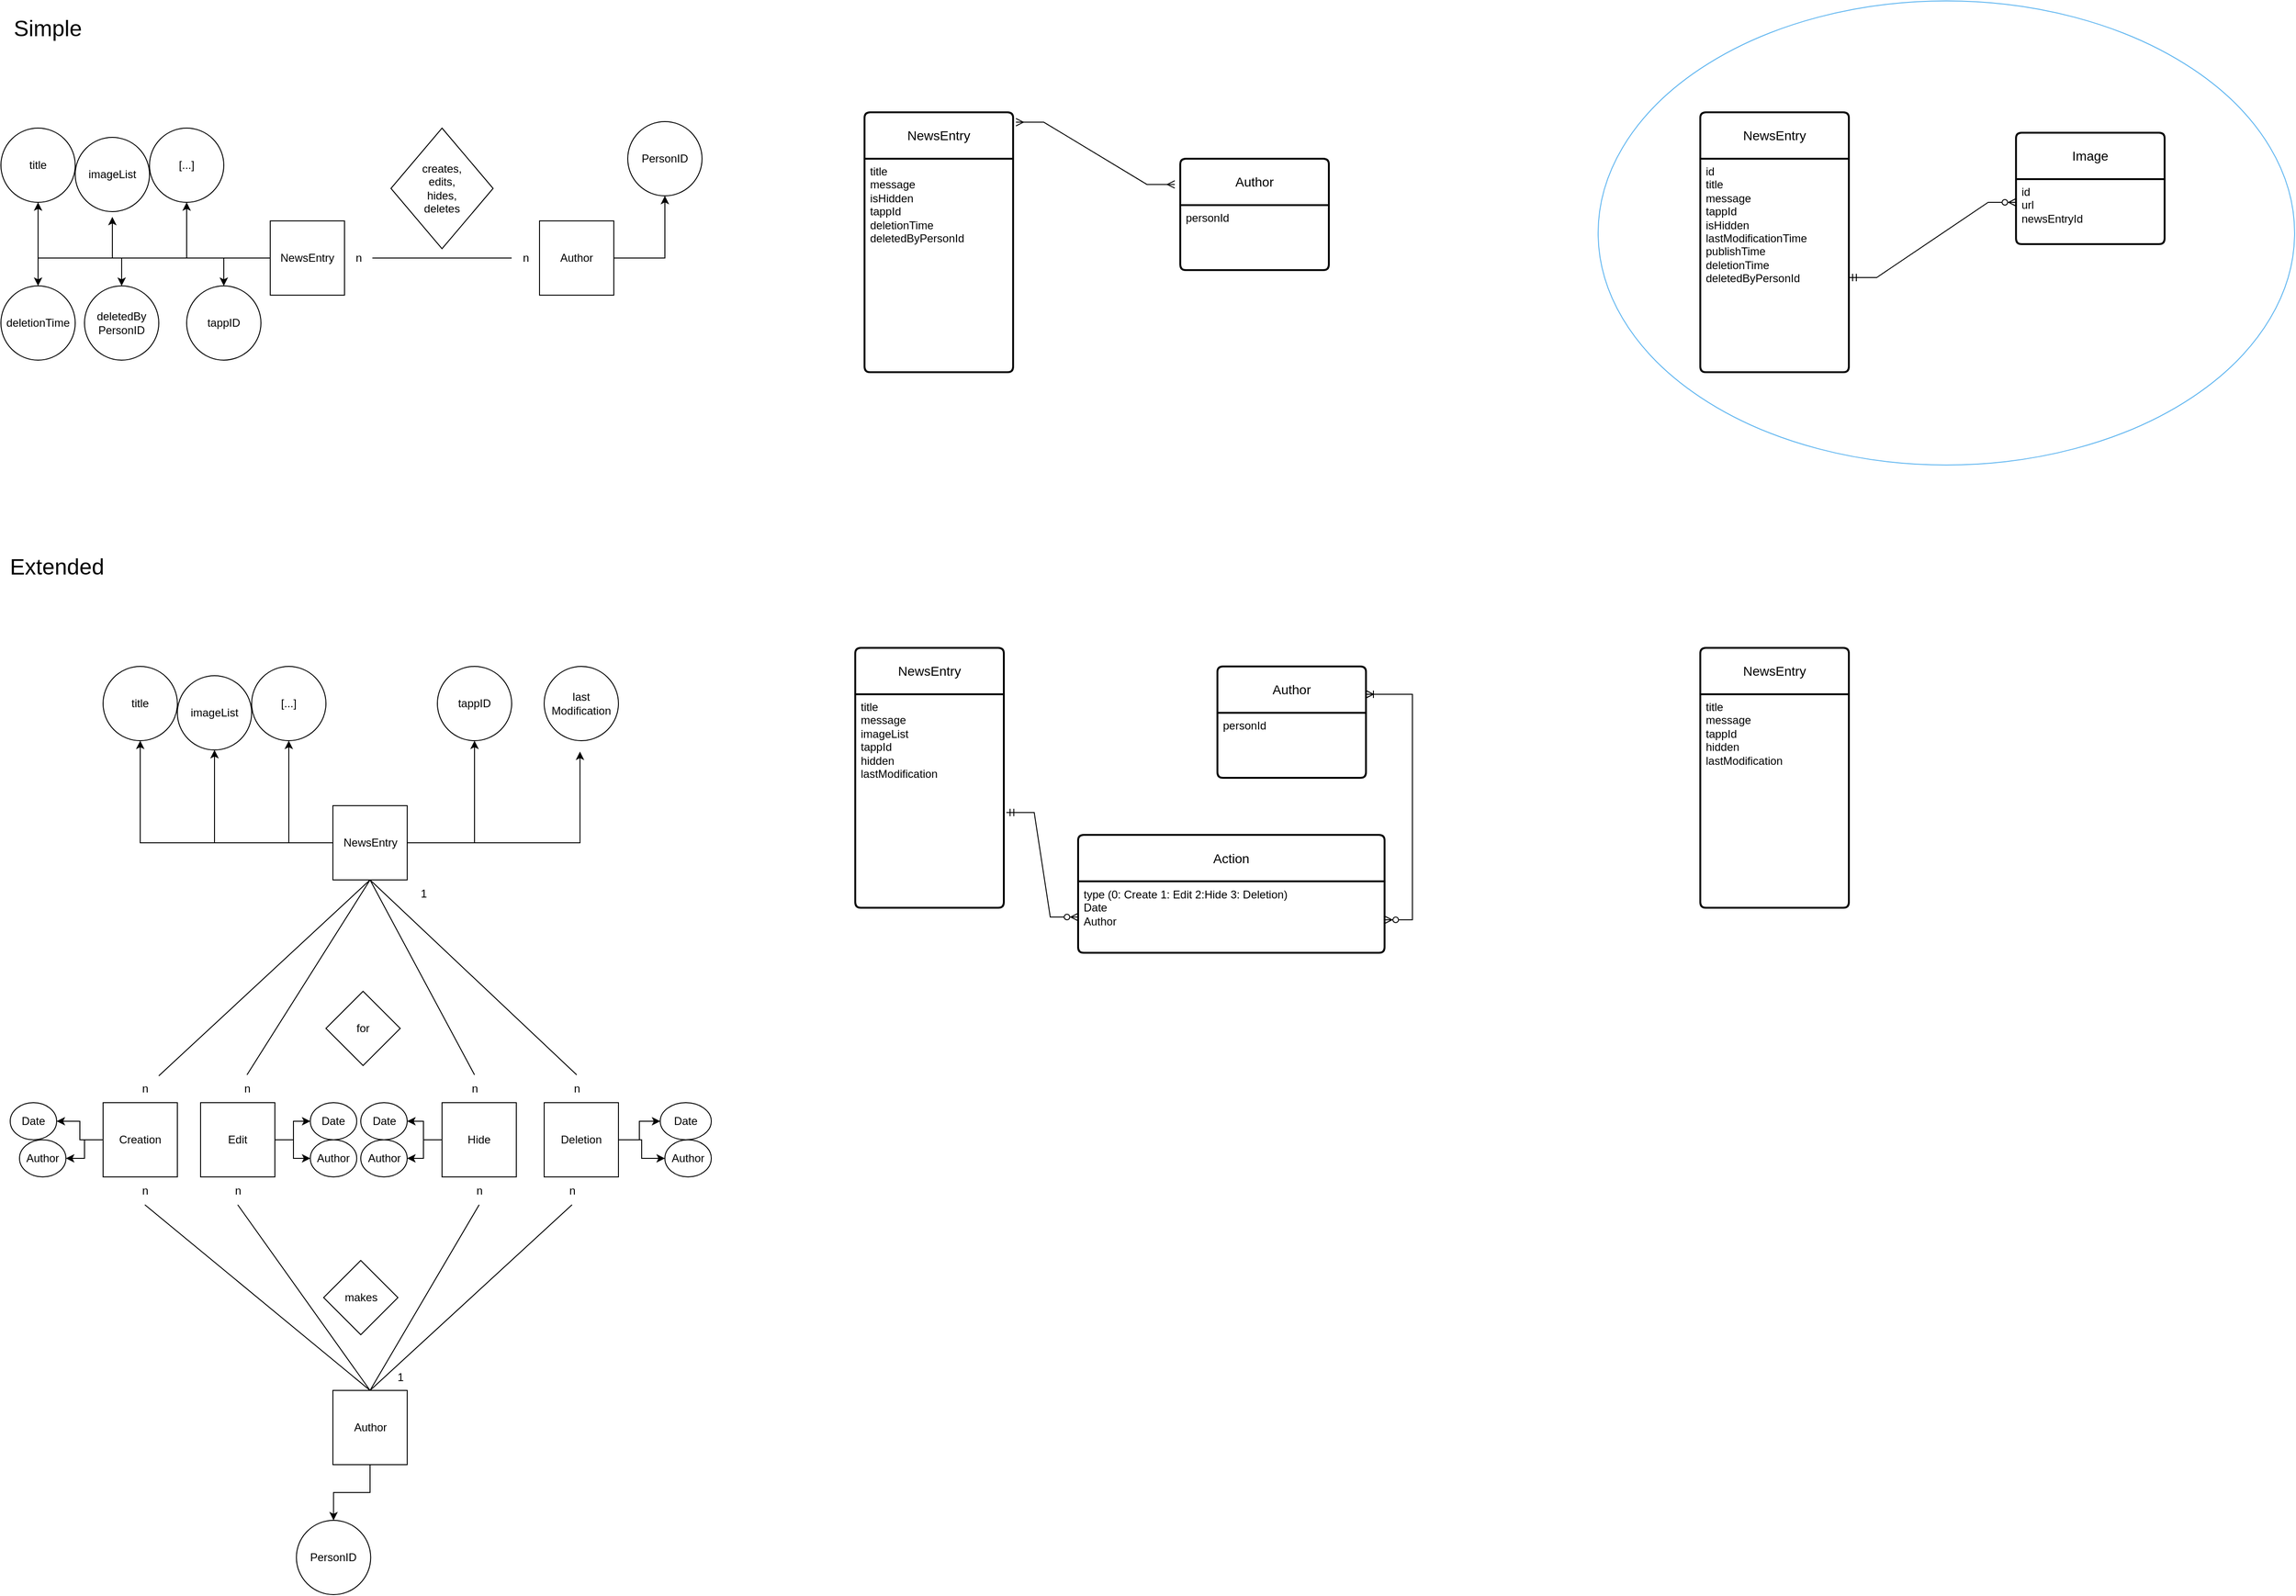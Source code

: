 <mxfile version="21.5.0" type="onedrive">
  <diagram id="R2lEEEUBdFMjLlhIrx00" name="Page-1">
    <mxGraphModel grid="1" page="1" gridSize="10" guides="1" tooltips="1" connect="1" arrows="1" fold="1" pageScale="1" pageWidth="850" pageHeight="1100" math="0" shadow="0" extFonts="Permanent Marker^https://fonts.googleapis.com/css?family=Permanent+Marker">
      <root>
        <mxCell id="0" />
        <mxCell id="1" parent="0" />
        <mxCell id="XsxtDueLxJUEkeKN-mqQ-1" value="title" style="ellipse;whiteSpace=wrap;html=1;aspect=fixed;" vertex="1" parent="1">
          <mxGeometry x="-840" y="147" width="80" height="80" as="geometry" />
        </mxCell>
        <mxCell id="XsxtDueLxJUEkeKN-mqQ-2" value="imageList" style="ellipse;whiteSpace=wrap;html=1;aspect=fixed;" vertex="1" parent="1">
          <mxGeometry x="-760" y="157" width="80" height="80" as="geometry" />
        </mxCell>
        <mxCell id="XsxtDueLxJUEkeKN-mqQ-7" style="edgeStyle=orthogonalEdgeStyle;rounded=0;orthogonalLoop=1;jettySize=auto;html=1;entryX=0.5;entryY=1;entryDx=0;entryDy=0;" edge="1" parent="1" source="XsxtDueLxJUEkeKN-mqQ-3" target="XsxtDueLxJUEkeKN-mqQ-1">
          <mxGeometry relative="1" as="geometry" />
        </mxCell>
        <mxCell id="XsxtDueLxJUEkeKN-mqQ-8" style="edgeStyle=orthogonalEdgeStyle;rounded=0;orthogonalLoop=1;jettySize=auto;html=1;entryX=0.5;entryY=1.071;entryDx=0;entryDy=0;entryPerimeter=0;" edge="1" parent="1" source="XsxtDueLxJUEkeKN-mqQ-3" target="XsxtDueLxJUEkeKN-mqQ-2">
          <mxGeometry relative="1" as="geometry" />
        </mxCell>
        <mxCell id="XsxtDueLxJUEkeKN-mqQ-11" style="edgeStyle=orthogonalEdgeStyle;rounded=0;orthogonalLoop=1;jettySize=auto;html=1;entryX=0.5;entryY=1;entryDx=0;entryDy=0;" edge="1" parent="1" source="XsxtDueLxJUEkeKN-mqQ-3" target="XsxtDueLxJUEkeKN-mqQ-10">
          <mxGeometry relative="1" as="geometry" />
        </mxCell>
        <mxCell id="XsxtDueLxJUEkeKN-mqQ-22" style="edgeStyle=orthogonalEdgeStyle;rounded=0;orthogonalLoop=1;jettySize=auto;html=1;entryX=0.5;entryY=0;entryDx=0;entryDy=0;" edge="1" parent="1" source="XsxtDueLxJUEkeKN-mqQ-3" target="XsxtDueLxJUEkeKN-mqQ-19">
          <mxGeometry relative="1" as="geometry" />
        </mxCell>
        <mxCell id="XsxtDueLxJUEkeKN-mqQ-31" style="edgeStyle=orthogonalEdgeStyle;rounded=0;orthogonalLoop=1;jettySize=auto;html=1;entryX=0.5;entryY=0;entryDx=0;entryDy=0;" edge="1" parent="1" source="XsxtDueLxJUEkeKN-mqQ-3" target="XsxtDueLxJUEkeKN-mqQ-30">
          <mxGeometry relative="1" as="geometry" />
        </mxCell>
        <mxCell id="XsxtDueLxJUEkeKN-mqQ-32" style="edgeStyle=orthogonalEdgeStyle;rounded=0;orthogonalLoop=1;jettySize=auto;html=1;entryX=0.5;entryY=0;entryDx=0;entryDy=0;" edge="1" parent="1" source="XsxtDueLxJUEkeKN-mqQ-3" target="XsxtDueLxJUEkeKN-mqQ-20">
          <mxGeometry relative="1" as="geometry" />
        </mxCell>
        <mxCell id="XsxtDueLxJUEkeKN-mqQ-3" value="NewsEntry" style="whiteSpace=wrap;html=1;aspect=fixed;" vertex="1" parent="1">
          <mxGeometry x="-550" y="247" width="80" height="80" as="geometry" />
        </mxCell>
        <mxCell id="XsxtDueLxJUEkeKN-mqQ-10" value="[...]" style="ellipse;whiteSpace=wrap;html=1;aspect=fixed;" vertex="1" parent="1">
          <mxGeometry x="-680" y="147" width="80" height="80" as="geometry" />
        </mxCell>
        <mxCell id="XsxtDueLxJUEkeKN-mqQ-38" style="edgeStyle=orthogonalEdgeStyle;rounded=0;orthogonalLoop=1;jettySize=auto;html=1;entryX=0.5;entryY=1;entryDx=0;entryDy=0;" edge="1" parent="1" source="XsxtDueLxJUEkeKN-mqQ-12" target="XsxtDueLxJUEkeKN-mqQ-13">
          <mxGeometry relative="1" as="geometry" />
        </mxCell>
        <mxCell id="XsxtDueLxJUEkeKN-mqQ-12" value="Author" style="whiteSpace=wrap;html=1;aspect=fixed;" vertex="1" parent="1">
          <mxGeometry x="-260" y="247" width="80" height="80" as="geometry" />
        </mxCell>
        <mxCell id="XsxtDueLxJUEkeKN-mqQ-13" value="PersonID" style="ellipse;whiteSpace=wrap;html=1;aspect=fixed;" vertex="1" parent="1">
          <mxGeometry x="-165" y="140" width="80" height="80" as="geometry" />
        </mxCell>
        <mxCell id="XsxtDueLxJUEkeKN-mqQ-15" value="" style="endArrow=none;html=1;rounded=0;exitX=1;exitY=0.5;exitDx=0;exitDy=0;entryX=0;entryY=0.5;entryDx=0;entryDy=0;" edge="1" parent="1" source="XsxtDueLxJUEkeKN-mqQ-17" target="XsxtDueLxJUEkeKN-mqQ-12">
          <mxGeometry width="50" height="50" relative="1" as="geometry">
            <mxPoint x="-370" y="417" as="sourcePoint" />
            <mxPoint x="-320" y="367" as="targetPoint" />
          </mxGeometry>
        </mxCell>
        <mxCell id="XsxtDueLxJUEkeKN-mqQ-19" value="deletionTime" style="ellipse;whiteSpace=wrap;html=1;aspect=fixed;" vertex="1" parent="1">
          <mxGeometry x="-840" y="317" width="80" height="80" as="geometry" />
        </mxCell>
        <mxCell id="XsxtDueLxJUEkeKN-mqQ-20" value="deletedBy&lt;br&gt;PersonID&lt;br&gt;" style="ellipse;whiteSpace=wrap;html=1;aspect=fixed;" vertex="1" parent="1">
          <mxGeometry x="-750" y="317" width="80" height="80" as="geometry" />
        </mxCell>
        <mxCell id="XsxtDueLxJUEkeKN-mqQ-24" value="creates,&lt;br&gt;edits,&lt;br&gt;&lt;span style=&quot;&quot;&gt;hides,&lt;br&gt;deletes&lt;br&gt;&lt;/span&gt;" style="rhombus;whiteSpace=wrap;html=1;" vertex="1" parent="1">
          <mxGeometry x="-420" y="147" width="110" height="130" as="geometry" />
        </mxCell>
        <mxCell id="XsxtDueLxJUEkeKN-mqQ-28" value="" style="endArrow=none;html=1;rounded=0;exitX=1;exitY=0.5;exitDx=0;exitDy=0;entryX=0;entryY=0.5;entryDx=0;entryDy=0;" edge="1" parent="1" source="XsxtDueLxJUEkeKN-mqQ-16" target="XsxtDueLxJUEkeKN-mqQ-17">
          <mxGeometry width="50" height="50" relative="1" as="geometry">
            <mxPoint x="-470" y="287" as="sourcePoint" />
            <mxPoint x="-260" y="287" as="targetPoint" />
          </mxGeometry>
        </mxCell>
        <mxCell id="XsxtDueLxJUEkeKN-mqQ-17" value="n" style="text;html=1;align=center;verticalAlign=middle;resizable=0;points=[];autosize=1;strokeColor=none;fillColor=none;" vertex="1" parent="1">
          <mxGeometry x="-290" y="272" width="30" height="30" as="geometry" />
        </mxCell>
        <mxCell id="XsxtDueLxJUEkeKN-mqQ-29" value="" style="endArrow=none;html=1;rounded=0;exitX=1;exitY=0.5;exitDx=0;exitDy=0;entryX=0;entryY=0.5;entryDx=0;entryDy=0;" edge="1" parent="1" source="XsxtDueLxJUEkeKN-mqQ-3" target="XsxtDueLxJUEkeKN-mqQ-16">
          <mxGeometry width="50" height="50" relative="1" as="geometry">
            <mxPoint x="-470" y="287" as="sourcePoint" />
            <mxPoint x="-290" y="287" as="targetPoint" />
          </mxGeometry>
        </mxCell>
        <mxCell id="XsxtDueLxJUEkeKN-mqQ-16" value="n" style="text;html=1;align=center;verticalAlign=middle;resizable=0;points=[];autosize=1;strokeColor=none;fillColor=none;" vertex="1" parent="1">
          <mxGeometry x="-470" y="272" width="30" height="30" as="geometry" />
        </mxCell>
        <mxCell id="XsxtDueLxJUEkeKN-mqQ-30" value="tappID" style="ellipse;whiteSpace=wrap;html=1;aspect=fixed;" vertex="1" parent="1">
          <mxGeometry x="-640" y="317" width="80" height="80" as="geometry" />
        </mxCell>
        <mxCell id="XsxtDueLxJUEkeKN-mqQ-58" value="title" style="ellipse;whiteSpace=wrap;html=1;aspect=fixed;" vertex="1" parent="1">
          <mxGeometry x="-730" y="727" width="80" height="80" as="geometry" />
        </mxCell>
        <mxCell id="XsxtDueLxJUEkeKN-mqQ-59" value="imageList" style="ellipse;whiteSpace=wrap;html=1;aspect=fixed;" vertex="1" parent="1">
          <mxGeometry x="-650" y="737" width="80" height="80" as="geometry" />
        </mxCell>
        <mxCell id="XsxtDueLxJUEkeKN-mqQ-101" style="edgeStyle=orthogonalEdgeStyle;rounded=0;orthogonalLoop=1;jettySize=auto;html=1;" edge="1" parent="1" source="XsxtDueLxJUEkeKN-mqQ-66" target="XsxtDueLxJUEkeKN-mqQ-67">
          <mxGeometry relative="1" as="geometry" />
        </mxCell>
        <mxCell id="XsxtDueLxJUEkeKN-mqQ-102" style="edgeStyle=orthogonalEdgeStyle;rounded=0;orthogonalLoop=1;jettySize=auto;html=1;" edge="1" parent="1" source="XsxtDueLxJUEkeKN-mqQ-66" target="XsxtDueLxJUEkeKN-mqQ-59">
          <mxGeometry relative="1" as="geometry" />
        </mxCell>
        <mxCell id="XsxtDueLxJUEkeKN-mqQ-103" style="edgeStyle=orthogonalEdgeStyle;rounded=0;orthogonalLoop=1;jettySize=auto;html=1;entryX=0.5;entryY=1;entryDx=0;entryDy=0;" edge="1" parent="1" source="XsxtDueLxJUEkeKN-mqQ-66" target="XsxtDueLxJUEkeKN-mqQ-58">
          <mxGeometry relative="1" as="geometry" />
        </mxCell>
        <mxCell id="XsxtDueLxJUEkeKN-mqQ-104" style="edgeStyle=orthogonalEdgeStyle;rounded=0;orthogonalLoop=1;jettySize=auto;html=1;entryX=0.482;entryY=1.147;entryDx=0;entryDy=0;entryPerimeter=0;" edge="1" parent="1" source="XsxtDueLxJUEkeKN-mqQ-66" target="XsxtDueLxJUEkeKN-mqQ-73">
          <mxGeometry relative="1" as="geometry" />
        </mxCell>
        <mxCell id="XsxtDueLxJUEkeKN-mqQ-106" style="edgeStyle=orthogonalEdgeStyle;rounded=0;orthogonalLoop=1;jettySize=auto;html=1;entryX=0.5;entryY=1;entryDx=0;entryDy=0;" edge="1" parent="1" source="XsxtDueLxJUEkeKN-mqQ-66" target="XsxtDueLxJUEkeKN-mqQ-80">
          <mxGeometry relative="1" as="geometry" />
        </mxCell>
        <mxCell id="XsxtDueLxJUEkeKN-mqQ-66" value="NewsEntry" style="whiteSpace=wrap;html=1;aspect=fixed;" vertex="1" parent="1">
          <mxGeometry x="-482.5" y="877" width="80" height="80" as="geometry" />
        </mxCell>
        <mxCell id="XsxtDueLxJUEkeKN-mqQ-67" value="[...]" style="ellipse;whiteSpace=wrap;html=1;aspect=fixed;" vertex="1" parent="1">
          <mxGeometry x="-570" y="727" width="80" height="80" as="geometry" />
        </mxCell>
        <mxCell id="XsxtDueLxJUEkeKN-mqQ-107" style="edgeStyle=orthogonalEdgeStyle;rounded=0;orthogonalLoop=1;jettySize=auto;html=1;entryX=0.5;entryY=0;entryDx=0;entryDy=0;" edge="1" parent="1" source="XsxtDueLxJUEkeKN-mqQ-70" target="XsxtDueLxJUEkeKN-mqQ-71">
          <mxGeometry relative="1" as="geometry" />
        </mxCell>
        <mxCell id="XsxtDueLxJUEkeKN-mqQ-70" value="Author" style="whiteSpace=wrap;html=1;aspect=fixed;" vertex="1" parent="1">
          <mxGeometry x="-482.5" y="1507" width="80" height="80" as="geometry" />
        </mxCell>
        <mxCell id="XsxtDueLxJUEkeKN-mqQ-71" value="PersonID" style="ellipse;whiteSpace=wrap;html=1;aspect=fixed;" vertex="1" parent="1">
          <mxGeometry x="-521.82" y="1647" width="80" height="80" as="geometry" />
        </mxCell>
        <mxCell id="XsxtDueLxJUEkeKN-mqQ-72" value="" style="endArrow=none;html=1;rounded=0;exitX=1;exitY=0.5;exitDx=0;exitDy=0;entryX=0;entryY=0.5;entryDx=0;entryDy=0;" edge="1" parent="1" target="XsxtDueLxJUEkeKN-mqQ-70">
          <mxGeometry width="50" height="50" relative="1" as="geometry">
            <mxPoint x="-482.5" y="1547.0" as="sourcePoint" />
            <mxPoint x="-542.5" y="1627" as="targetPoint" />
          </mxGeometry>
        </mxCell>
        <mxCell id="XsxtDueLxJUEkeKN-mqQ-73" value="last&lt;br&gt;Modification" style="ellipse;whiteSpace=wrap;html=1;aspect=fixed;" vertex="1" parent="1">
          <mxGeometry x="-255" y="727" width="80" height="80" as="geometry" />
        </mxCell>
        <mxCell id="XsxtDueLxJUEkeKN-mqQ-80" value="tappID" style="ellipse;whiteSpace=wrap;html=1;aspect=fixed;" vertex="1" parent="1">
          <mxGeometry x="-370" y="727" width="80" height="80" as="geometry" />
        </mxCell>
        <mxCell id="XsxtDueLxJUEkeKN-mqQ-121" style="edgeStyle=orthogonalEdgeStyle;rounded=0;orthogonalLoop=1;jettySize=auto;html=1;entryX=0;entryY=0.5;entryDx=0;entryDy=0;" edge="1" parent="1" source="XsxtDueLxJUEkeKN-mqQ-82" target="XsxtDueLxJUEkeKN-mqQ-110">
          <mxGeometry relative="1" as="geometry" />
        </mxCell>
        <mxCell id="1mg437OExGH2slYYDfnQ-8" style="edgeStyle=orthogonalEdgeStyle;rounded=0;orthogonalLoop=1;jettySize=auto;html=1;entryX=0;entryY=0.5;entryDx=0;entryDy=0;" edge="1" parent="1" source="XsxtDueLxJUEkeKN-mqQ-82" target="1mg437OExGH2slYYDfnQ-4">
          <mxGeometry relative="1" as="geometry" />
        </mxCell>
        <mxCell id="XsxtDueLxJUEkeKN-mqQ-82" value="Edit" style="whiteSpace=wrap;html=1;aspect=fixed;" vertex="1" parent="1">
          <mxGeometry x="-625" y="1197" width="80" height="80" as="geometry" />
        </mxCell>
        <mxCell id="XsxtDueLxJUEkeKN-mqQ-119" style="edgeStyle=orthogonalEdgeStyle;rounded=0;orthogonalLoop=1;jettySize=auto;html=1;entryX=1;entryY=0.5;entryDx=0;entryDy=0;" edge="1" parent="1" source="XsxtDueLxJUEkeKN-mqQ-83" target="XsxtDueLxJUEkeKN-mqQ-109">
          <mxGeometry relative="1" as="geometry" />
        </mxCell>
        <mxCell id="1mg437OExGH2slYYDfnQ-3" style="edgeStyle=orthogonalEdgeStyle;rounded=0;orthogonalLoop=1;jettySize=auto;html=1;entryX=1;entryY=0.5;entryDx=0;entryDy=0;" edge="1" parent="1" source="XsxtDueLxJUEkeKN-mqQ-83" target="1mg437OExGH2slYYDfnQ-2">
          <mxGeometry relative="1" as="geometry" />
        </mxCell>
        <mxCell id="XsxtDueLxJUEkeKN-mqQ-83" value="Creation" style="whiteSpace=wrap;html=1;aspect=fixed;" vertex="1" parent="1">
          <mxGeometry x="-730" y="1197" width="80" height="80" as="geometry" />
        </mxCell>
        <mxCell id="XsxtDueLxJUEkeKN-mqQ-122" style="edgeStyle=orthogonalEdgeStyle;rounded=0;orthogonalLoop=1;jettySize=auto;html=1;entryX=1;entryY=0.5;entryDx=0;entryDy=0;" edge="1" parent="1" source="XsxtDueLxJUEkeKN-mqQ-84" target="XsxtDueLxJUEkeKN-mqQ-111">
          <mxGeometry relative="1" as="geometry" />
        </mxCell>
        <mxCell id="1mg437OExGH2slYYDfnQ-10" style="edgeStyle=orthogonalEdgeStyle;rounded=0;orthogonalLoop=1;jettySize=auto;html=1;entryX=1;entryY=0.5;entryDx=0;entryDy=0;" edge="1" parent="1" source="XsxtDueLxJUEkeKN-mqQ-84" target="1mg437OExGH2slYYDfnQ-6">
          <mxGeometry relative="1" as="geometry" />
        </mxCell>
        <mxCell id="XsxtDueLxJUEkeKN-mqQ-84" value="Hide" style="whiteSpace=wrap;html=1;aspect=fixed;" vertex="1" parent="1">
          <mxGeometry x="-365" y="1197" width="80" height="80" as="geometry" />
        </mxCell>
        <mxCell id="XsxtDueLxJUEkeKN-mqQ-123" style="edgeStyle=orthogonalEdgeStyle;rounded=0;orthogonalLoop=1;jettySize=auto;html=1;entryX=0;entryY=0.5;entryDx=0;entryDy=0;" edge="1" parent="1" source="XsxtDueLxJUEkeKN-mqQ-85" target="XsxtDueLxJUEkeKN-mqQ-112">
          <mxGeometry relative="1" as="geometry" />
        </mxCell>
        <mxCell id="1mg437OExGH2slYYDfnQ-12" style="edgeStyle=orthogonalEdgeStyle;rounded=0;orthogonalLoop=1;jettySize=auto;html=1;entryX=0;entryY=0.5;entryDx=0;entryDy=0;" edge="1" parent="1" source="XsxtDueLxJUEkeKN-mqQ-85" target="1mg437OExGH2slYYDfnQ-5">
          <mxGeometry relative="1" as="geometry" />
        </mxCell>
        <mxCell id="XsxtDueLxJUEkeKN-mqQ-85" value="Deletion" style="whiteSpace=wrap;html=1;aspect=fixed;" vertex="1" parent="1">
          <mxGeometry x="-255" y="1197" width="80" height="80" as="geometry" />
        </mxCell>
        <mxCell id="XsxtDueLxJUEkeKN-mqQ-86" value="makes" style="rhombus;whiteSpace=wrap;html=1;" vertex="1" parent="1">
          <mxGeometry x="-492.5" y="1367" width="80" height="80" as="geometry" />
        </mxCell>
        <mxCell id="XsxtDueLxJUEkeKN-mqQ-87" value="" style="endArrow=none;html=1;rounded=0;exitX=0.5;exitY=1;exitDx=0;exitDy=0;entryX=0.5;entryY=0;entryDx=0;entryDy=0;" edge="1" parent="1" source="XsxtDueLxJUEkeKN-mqQ-94" target="XsxtDueLxJUEkeKN-mqQ-70">
          <mxGeometry width="50" height="50" relative="1" as="geometry">
            <mxPoint x="-482.5" y="1486.43" as="sourcePoint" />
            <mxPoint x="-332.5" y="1486.43" as="targetPoint" />
          </mxGeometry>
        </mxCell>
        <mxCell id="XsxtDueLxJUEkeKN-mqQ-88" value="" style="endArrow=none;html=1;rounded=0;exitX=0.5;exitY=1;exitDx=0;exitDy=0;entryX=0.5;entryY=0;entryDx=0;entryDy=0;" edge="1" parent="1" source="XsxtDueLxJUEkeKN-mqQ-92" target="XsxtDueLxJUEkeKN-mqQ-70">
          <mxGeometry width="50" height="50" relative="1" as="geometry">
            <mxPoint x="-702.5" y="1287" as="sourcePoint" />
            <mxPoint x="-432.5" y="1517" as="targetPoint" />
          </mxGeometry>
        </mxCell>
        <mxCell id="XsxtDueLxJUEkeKN-mqQ-89" value="" style="endArrow=none;html=1;rounded=0;exitX=0.5;exitY=1;exitDx=0;exitDy=0;entryX=0.5;entryY=0;entryDx=0;entryDy=0;" edge="1" parent="1" source="XsxtDueLxJUEkeKN-mqQ-98" target="XsxtDueLxJUEkeKN-mqQ-70">
          <mxGeometry width="50" height="50" relative="1" as="geometry">
            <mxPoint x="-692.5" y="1297" as="sourcePoint" />
            <mxPoint x="-422.5" y="1527" as="targetPoint" />
          </mxGeometry>
        </mxCell>
        <mxCell id="XsxtDueLxJUEkeKN-mqQ-90" value="" style="endArrow=none;html=1;rounded=0;exitX=0.5;exitY=1;exitDx=0;exitDy=0;entryX=0.5;entryY=0;entryDx=0;entryDy=0;" edge="1" parent="1" source="XsxtDueLxJUEkeKN-mqQ-96" target="XsxtDueLxJUEkeKN-mqQ-70">
          <mxGeometry width="50" height="50" relative="1" as="geometry">
            <mxPoint x="-682.5" y="1307" as="sourcePoint" />
            <mxPoint x="-412.5" y="1537" as="targetPoint" />
          </mxGeometry>
        </mxCell>
        <mxCell id="XsxtDueLxJUEkeKN-mqQ-91" value="" style="endArrow=none;html=1;rounded=0;exitX=0.5;exitY=1;exitDx=0;exitDy=0;entryX=0.5;entryY=0;entryDx=0;entryDy=0;" edge="1" parent="1" source="XsxtDueLxJUEkeKN-mqQ-82" target="XsxtDueLxJUEkeKN-mqQ-92">
          <mxGeometry width="50" height="50" relative="1" as="geometry">
            <mxPoint x="-585" y="1277" as="sourcePoint" />
            <mxPoint x="-420" y="1507" as="targetPoint" />
          </mxGeometry>
        </mxCell>
        <mxCell id="XsxtDueLxJUEkeKN-mqQ-92" value="n" style="text;html=1;align=center;verticalAlign=middle;resizable=0;points=[];autosize=1;strokeColor=none;fillColor=none;" vertex="1" parent="1">
          <mxGeometry x="-600" y="1277" width="30" height="30" as="geometry" />
        </mxCell>
        <mxCell id="XsxtDueLxJUEkeKN-mqQ-93" value="" style="endArrow=none;html=1;rounded=0;exitX=0.5;exitY=1;exitDx=0;exitDy=0;entryX=0.5;entryY=0;entryDx=0;entryDy=0;" edge="1" parent="1" source="XsxtDueLxJUEkeKN-mqQ-83" target="XsxtDueLxJUEkeKN-mqQ-94">
          <mxGeometry width="50" height="50" relative="1" as="geometry">
            <mxPoint x="-690" y="1277" as="sourcePoint" />
            <mxPoint x="-420" y="1507" as="targetPoint" />
          </mxGeometry>
        </mxCell>
        <mxCell id="XsxtDueLxJUEkeKN-mqQ-94" value="n" style="text;html=1;align=center;verticalAlign=middle;resizable=0;points=[];autosize=1;strokeColor=none;fillColor=none;" vertex="1" parent="1">
          <mxGeometry x="-700" y="1277" width="30" height="30" as="geometry" />
        </mxCell>
        <mxCell id="XsxtDueLxJUEkeKN-mqQ-95" value="" style="endArrow=none;html=1;rounded=0;exitX=0.5;exitY=1;exitDx=0;exitDy=0;entryX=0.5;entryY=0;entryDx=0;entryDy=0;" edge="1" parent="1" source="XsxtDueLxJUEkeKN-mqQ-85" target="XsxtDueLxJUEkeKN-mqQ-96">
          <mxGeometry width="50" height="50" relative="1" as="geometry">
            <mxPoint x="-215" y="1277" as="sourcePoint" />
            <mxPoint x="-420" y="1507" as="targetPoint" />
          </mxGeometry>
        </mxCell>
        <mxCell id="XsxtDueLxJUEkeKN-mqQ-96" value="n" style="text;html=1;align=center;verticalAlign=middle;resizable=0;points=[];autosize=1;strokeColor=none;fillColor=none;" vertex="1" parent="1">
          <mxGeometry x="-240" y="1277" width="30" height="30" as="geometry" />
        </mxCell>
        <mxCell id="XsxtDueLxJUEkeKN-mqQ-97" value="" style="endArrow=none;html=1;rounded=0;exitX=0.5;exitY=1;exitDx=0;exitDy=0;entryX=0.5;entryY=0;entryDx=0;entryDy=0;" edge="1" parent="1" source="XsxtDueLxJUEkeKN-mqQ-84" target="XsxtDueLxJUEkeKN-mqQ-98">
          <mxGeometry width="50" height="50" relative="1" as="geometry">
            <mxPoint x="-325" y="1277" as="sourcePoint" />
            <mxPoint x="-420" y="1507" as="targetPoint" />
          </mxGeometry>
        </mxCell>
        <mxCell id="XsxtDueLxJUEkeKN-mqQ-98" value="n" style="text;html=1;align=center;verticalAlign=middle;resizable=0;points=[];autosize=1;strokeColor=none;fillColor=none;" vertex="1" parent="1">
          <mxGeometry x="-340" y="1277" width="30" height="30" as="geometry" />
        </mxCell>
        <mxCell id="XsxtDueLxJUEkeKN-mqQ-99" value="&lt;font style=&quot;font-size: 24px;&quot;&gt;Simple&lt;/font&gt;" style="text;html=1;align=center;verticalAlign=middle;resizable=0;points=[];autosize=1;strokeColor=none;fillColor=none;" vertex="1" parent="1">
          <mxGeometry x="-840" y="20" width="100" height="40" as="geometry" />
        </mxCell>
        <mxCell id="XsxtDueLxJUEkeKN-mqQ-100" value="&lt;font style=&quot;font-size: 24px;&quot;&gt;Extended&lt;/font&gt;" style="text;html=1;align=center;verticalAlign=middle;resizable=0;points=[];autosize=1;strokeColor=none;fillColor=none;" vertex="1" parent="1">
          <mxGeometry x="-840" y="600" width="120" height="40" as="geometry" />
        </mxCell>
        <mxCell id="XsxtDueLxJUEkeKN-mqQ-109" value="Date" style="ellipse;whiteSpace=wrap;html=1;" vertex="1" parent="1">
          <mxGeometry x="-830" y="1197" width="50" height="40" as="geometry" />
        </mxCell>
        <mxCell id="XsxtDueLxJUEkeKN-mqQ-110" value="Date" style="ellipse;whiteSpace=wrap;html=1;" vertex="1" parent="1">
          <mxGeometry x="-506.82" y="1197" width="50" height="40" as="geometry" />
        </mxCell>
        <mxCell id="XsxtDueLxJUEkeKN-mqQ-111" value="Date" style="ellipse;whiteSpace=wrap;html=1;" vertex="1" parent="1">
          <mxGeometry x="-452.5" y="1197" width="50" height="40" as="geometry" />
        </mxCell>
        <mxCell id="XsxtDueLxJUEkeKN-mqQ-112" value="Date" style="ellipse;whiteSpace=wrap;html=1;" vertex="1" parent="1">
          <mxGeometry x="-130" y="1197" width="55" height="40" as="geometry" />
        </mxCell>
        <mxCell id="XsxtDueLxJUEkeKN-mqQ-118" value="" style="endArrow=none;html=1;rounded=0;entryX=0.5;entryY=1;entryDx=0;entryDy=0;" edge="1" parent="1" source="1mg437OExGH2slYYDfnQ-16" target="XsxtDueLxJUEkeKN-mqQ-66">
          <mxGeometry width="50" height="50" relative="1" as="geometry">
            <mxPoint x="-680" y="1197" as="sourcePoint" />
            <mxPoint x="-760" y="1107" as="targetPoint" />
          </mxGeometry>
        </mxCell>
        <mxCell id="XsxtDueLxJUEkeKN-mqQ-125" value="" style="endArrow=none;html=1;rounded=0;entryX=0.5;entryY=1;entryDx=0;entryDy=0;exitX=0.5;exitY=0;exitDx=0;exitDy=0;" edge="1" parent="1" source="1mg437OExGH2slYYDfnQ-18" target="XsxtDueLxJUEkeKN-mqQ-66">
          <mxGeometry width="50" height="50" relative="1" as="geometry">
            <mxPoint x="-670" y="1207" as="sourcePoint" />
            <mxPoint x="-432" y="967" as="targetPoint" />
          </mxGeometry>
        </mxCell>
        <mxCell id="XsxtDueLxJUEkeKN-mqQ-126" value="" style="endArrow=none;html=1;rounded=0;entryX=0.5;entryY=1;entryDx=0;entryDy=0;exitX=0.5;exitY=0;exitDx=0;exitDy=0;" edge="1" parent="1" source="1mg437OExGH2slYYDfnQ-24" target="XsxtDueLxJUEkeKN-mqQ-66">
          <mxGeometry width="50" height="50" relative="1" as="geometry">
            <mxPoint x="-660" y="1217" as="sourcePoint" />
            <mxPoint x="-422" y="977" as="targetPoint" />
          </mxGeometry>
        </mxCell>
        <mxCell id="XsxtDueLxJUEkeKN-mqQ-127" value="" style="endArrow=none;html=1;rounded=0;exitX=0.5;exitY=0;exitDx=0;exitDy=0;entryX=0.5;entryY=1;entryDx=0;entryDy=0;" edge="1" parent="1" source="1mg437OExGH2slYYDfnQ-22" target="XsxtDueLxJUEkeKN-mqQ-66">
          <mxGeometry width="50" height="50" relative="1" as="geometry">
            <mxPoint x="-650" y="1227" as="sourcePoint" />
            <mxPoint x="-340" y="987" as="targetPoint" />
          </mxGeometry>
        </mxCell>
        <mxCell id="XsxtDueLxJUEkeKN-mqQ-128" value="for" style="rhombus;whiteSpace=wrap;html=1;" vertex="1" parent="1">
          <mxGeometry x="-490" y="1077" width="80" height="80" as="geometry" />
        </mxCell>
        <mxCell id="1mg437OExGH2slYYDfnQ-2" value="Author" style="ellipse;whiteSpace=wrap;html=1;" vertex="1" parent="1">
          <mxGeometry x="-820" y="1237" width="50" height="40" as="geometry" />
        </mxCell>
        <mxCell id="1mg437OExGH2slYYDfnQ-4" value="Author" style="ellipse;whiteSpace=wrap;html=1;" vertex="1" parent="1">
          <mxGeometry x="-506.82" y="1237" width="50" height="40" as="geometry" />
        </mxCell>
        <mxCell id="1mg437OExGH2slYYDfnQ-5" value="Author" style="ellipse;whiteSpace=wrap;html=1;" vertex="1" parent="1">
          <mxGeometry x="-125" y="1237" width="50" height="40" as="geometry" />
        </mxCell>
        <mxCell id="1mg437OExGH2slYYDfnQ-6" value="Author" style="ellipse;whiteSpace=wrap;html=1;" vertex="1" parent="1">
          <mxGeometry x="-452.5" y="1237" width="50" height="40" as="geometry" />
        </mxCell>
        <mxCell id="1mg437OExGH2slYYDfnQ-14" value="1" style="text;html=1;align=center;verticalAlign=middle;resizable=0;points=[];autosize=1;strokeColor=none;fillColor=none;" vertex="1" parent="1">
          <mxGeometry x="-425" y="1478" width="30" height="30" as="geometry" />
        </mxCell>
        <mxCell id="1mg437OExGH2slYYDfnQ-17" value="" style="endArrow=none;html=1;rounded=0;entryX=0.5;entryY=1;entryDx=0;entryDy=0;" edge="1" parent="1" target="1mg437OExGH2slYYDfnQ-16">
          <mxGeometry width="50" height="50" relative="1" as="geometry">
            <mxPoint x="-680" y="1197" as="sourcePoint" />
            <mxPoint x="-442" y="957" as="targetPoint" />
          </mxGeometry>
        </mxCell>
        <mxCell id="1mg437OExGH2slYYDfnQ-16" value="n" style="text;html=1;align=center;verticalAlign=middle;resizable=0;points=[];autosize=1;strokeColor=none;fillColor=none;" vertex="1" parent="1">
          <mxGeometry x="-700" y="1167" width="30" height="30" as="geometry" />
        </mxCell>
        <mxCell id="1mg437OExGH2slYYDfnQ-21" value="" style="endArrow=none;html=1;rounded=0;entryX=0.5;entryY=1;entryDx=0;entryDy=0;exitX=0.5;exitY=0;exitDx=0;exitDy=0;" edge="1" parent="1" source="XsxtDueLxJUEkeKN-mqQ-82" target="1mg437OExGH2slYYDfnQ-18">
          <mxGeometry width="50" height="50" relative="1" as="geometry">
            <mxPoint x="-585" y="1197" as="sourcePoint" />
            <mxPoint x="-442" y="957" as="targetPoint" />
          </mxGeometry>
        </mxCell>
        <mxCell id="1mg437OExGH2slYYDfnQ-18" value="n" style="text;html=1;align=center;verticalAlign=middle;resizable=0;points=[];autosize=1;strokeColor=none;fillColor=none;" vertex="1" parent="1">
          <mxGeometry x="-590" y="1167" width="30" height="30" as="geometry" />
        </mxCell>
        <mxCell id="1mg437OExGH2slYYDfnQ-23" value="" style="endArrow=none;html=1;rounded=0;exitX=0.5;exitY=0;exitDx=0;exitDy=0;entryX=0.5;entryY=1;entryDx=0;entryDy=0;" edge="1" parent="1" source="XsxtDueLxJUEkeKN-mqQ-85" target="1mg437OExGH2slYYDfnQ-22">
          <mxGeometry width="50" height="50" relative="1" as="geometry">
            <mxPoint x="-215" y="1197" as="sourcePoint" />
            <mxPoint x="-442" y="957" as="targetPoint" />
          </mxGeometry>
        </mxCell>
        <mxCell id="1mg437OExGH2slYYDfnQ-22" value="n" style="text;html=1;align=center;verticalAlign=middle;resizable=0;points=[];autosize=1;strokeColor=none;fillColor=none;" vertex="1" parent="1">
          <mxGeometry x="-235" y="1167" width="30" height="30" as="geometry" />
        </mxCell>
        <mxCell id="1mg437OExGH2slYYDfnQ-25" value="" style="endArrow=none;html=1;rounded=0;entryX=0.5;entryY=1;entryDx=0;entryDy=0;exitX=0.5;exitY=0;exitDx=0;exitDy=0;" edge="1" parent="1" source="XsxtDueLxJUEkeKN-mqQ-84" target="1mg437OExGH2slYYDfnQ-24">
          <mxGeometry width="50" height="50" relative="1" as="geometry">
            <mxPoint x="-325" y="1197" as="sourcePoint" />
            <mxPoint x="-442" y="957" as="targetPoint" />
          </mxGeometry>
        </mxCell>
        <mxCell id="1mg437OExGH2slYYDfnQ-24" value="n" style="text;html=1;align=center;verticalAlign=middle;resizable=0;points=[];autosize=1;strokeColor=none;fillColor=none;" vertex="1" parent="1">
          <mxGeometry x="-345" y="1167" width="30" height="30" as="geometry" />
        </mxCell>
        <mxCell id="1mg437OExGH2slYYDfnQ-26" value="1" style="text;html=1;align=center;verticalAlign=middle;resizable=0;points=[];autosize=1;strokeColor=none;fillColor=none;" vertex="1" parent="1">
          <mxGeometry x="-400" y="957" width="30" height="30" as="geometry" />
        </mxCell>
        <mxCell id="12-AV8WCSq-FlgW8TxCg-1" value="NewsEntry" style="swimlane;childLayout=stackLayout;horizontal=1;startSize=50;horizontalStack=0;rounded=1;fontSize=14;fontStyle=0;strokeWidth=2;resizeParent=0;resizeLast=1;shadow=0;dashed=0;align=center;arcSize=4;whiteSpace=wrap;html=1;" vertex="1" parent="1">
          <mxGeometry x="90" y="130" width="160" height="280" as="geometry" />
        </mxCell>
        <mxCell id="12-AV8WCSq-FlgW8TxCg-2" value="title&lt;br&gt;message&lt;br&gt;isHidden&lt;br&gt;tappId&lt;br&gt;deletionTime&lt;br&gt;deletedByPersonId" style="align=left;strokeColor=none;fillColor=none;spacingLeft=4;fontSize=12;verticalAlign=top;resizable=0;rotatable=0;part=1;html=1;" vertex="1" parent="12-AV8WCSq-FlgW8TxCg-1">
          <mxGeometry y="50" width="160" height="230" as="geometry" />
        </mxCell>
        <mxCell id="12-AV8WCSq-FlgW8TxCg-3" value="Author" style="swimlane;childLayout=stackLayout;horizontal=1;startSize=50;horizontalStack=0;rounded=1;fontSize=14;fontStyle=0;strokeWidth=2;resizeParent=0;resizeLast=1;shadow=0;dashed=0;align=center;arcSize=4;whiteSpace=wrap;html=1;" vertex="1" parent="1">
          <mxGeometry x="430" y="180" width="160" height="120" as="geometry" />
        </mxCell>
        <mxCell id="12-AV8WCSq-FlgW8TxCg-4" value="personId" style="align=left;strokeColor=none;fillColor=none;spacingLeft=4;fontSize=12;verticalAlign=top;resizable=0;rotatable=0;part=1;html=1;" vertex="1" parent="12-AV8WCSq-FlgW8TxCg-3">
          <mxGeometry y="50" width="160" height="70" as="geometry" />
        </mxCell>
        <mxCell id="12-AV8WCSq-FlgW8TxCg-5" value="" style="edgeStyle=entityRelationEdgeStyle;fontSize=12;html=1;endArrow=ERmany;startArrow=ERmany;rounded=0;exitX=1.019;exitY=0.038;exitDx=0;exitDy=0;exitPerimeter=0;entryX=-0.037;entryY=0.231;entryDx=0;entryDy=0;entryPerimeter=0;" edge="1" parent="1" source="12-AV8WCSq-FlgW8TxCg-1" target="12-AV8WCSq-FlgW8TxCg-3">
          <mxGeometry width="100" height="100" relative="1" as="geometry">
            <mxPoint x="267.5" y="260" as="sourcePoint" />
            <mxPoint x="367.5" y="160" as="targetPoint" />
          </mxGeometry>
        </mxCell>
        <mxCell id="12-AV8WCSq-FlgW8TxCg-6" value="NewsEntry" style="swimlane;childLayout=stackLayout;horizontal=1;startSize=50;horizontalStack=0;rounded=1;fontSize=14;fontStyle=0;strokeWidth=2;resizeParent=0;resizeLast=1;shadow=0;dashed=0;align=center;arcSize=4;whiteSpace=wrap;html=1;" vertex="1" parent="1">
          <mxGeometry x="80" y="707" width="160" height="280" as="geometry" />
        </mxCell>
        <mxCell id="12-AV8WCSq-FlgW8TxCg-7" value="title&lt;br&gt;message&lt;br&gt;imageList&lt;br&gt;tappId&lt;br&gt;hidden&lt;br&gt;lastModification" style="align=left;strokeColor=none;fillColor=none;spacingLeft=4;fontSize=12;verticalAlign=top;resizable=0;rotatable=0;part=1;html=1;" vertex="1" parent="12-AV8WCSq-FlgW8TxCg-6">
          <mxGeometry y="50" width="160" height="230" as="geometry" />
        </mxCell>
        <mxCell id="12-AV8WCSq-FlgW8TxCg-8" value="Author" style="swimlane;childLayout=stackLayout;horizontal=1;startSize=50;horizontalStack=0;rounded=1;fontSize=14;fontStyle=0;strokeWidth=2;resizeParent=0;resizeLast=1;shadow=0;dashed=0;align=center;arcSize=4;whiteSpace=wrap;html=1;" vertex="1" parent="1">
          <mxGeometry x="470" y="727" width="160" height="120" as="geometry" />
        </mxCell>
        <mxCell id="12-AV8WCSq-FlgW8TxCg-9" value="personId" style="align=left;strokeColor=none;fillColor=none;spacingLeft=4;fontSize=12;verticalAlign=top;resizable=0;rotatable=0;part=1;html=1;" vertex="1" parent="12-AV8WCSq-FlgW8TxCg-8">
          <mxGeometry y="50" width="160" height="70" as="geometry" />
        </mxCell>
        <mxCell id="12-AV8WCSq-FlgW8TxCg-11" value="Action" style="swimlane;childLayout=stackLayout;horizontal=1;startSize=50;horizontalStack=0;rounded=1;fontSize=14;fontStyle=0;strokeWidth=2;resizeParent=0;resizeLast=1;shadow=0;dashed=0;align=center;arcSize=4;whiteSpace=wrap;html=1;" vertex="1" parent="1">
          <mxGeometry x="320" y="908.5" width="330" height="127" as="geometry" />
        </mxCell>
        <mxCell id="12-AV8WCSq-FlgW8TxCg-12" value="type (0: Create 1: Edit 2:Hide 3: Deletion)&lt;br&gt;Date&lt;br&gt;Author&lt;br&gt;" style="align=left;strokeColor=none;fillColor=none;spacingLeft=4;fontSize=12;verticalAlign=top;resizable=0;rotatable=0;part=1;html=1;" vertex="1" parent="12-AV8WCSq-FlgW8TxCg-11">
          <mxGeometry y="50" width="330" height="77" as="geometry" />
        </mxCell>
        <mxCell id="12-AV8WCSq-FlgW8TxCg-13" value="" style="edgeStyle=entityRelationEdgeStyle;fontSize=12;html=1;endArrow=ERoneToMany;startArrow=ERzeroToMany;rounded=0;entryX=1;entryY=0.25;entryDx=0;entryDy=0;" edge="1" parent="1" target="12-AV8WCSq-FlgW8TxCg-8">
          <mxGeometry width="100" height="100" relative="1" as="geometry">
            <mxPoint x="650" y="1000" as="sourcePoint" />
            <mxPoint x="575" y="640" as="targetPoint" />
            <Array as="points">
              <mxPoint x="440" y="890" />
              <mxPoint x="440" y="880" />
              <mxPoint x="410" y="870" />
              <mxPoint x="400" y="787" />
              <mxPoint x="420" y="780" />
            </Array>
          </mxGeometry>
        </mxCell>
        <mxCell id="12-AV8WCSq-FlgW8TxCg-14" value="" style="edgeStyle=entityRelationEdgeStyle;fontSize=12;html=1;endArrow=ERzeroToMany;startArrow=ERmandOne;rounded=0;jumpSize=6;exitX=1.017;exitY=0.554;exitDx=0;exitDy=0;exitPerimeter=0;entryX=0;entryY=0.5;entryDx=0;entryDy=0;" edge="1" parent="1" source="12-AV8WCSq-FlgW8TxCg-7" target="12-AV8WCSq-FlgW8TxCg-12">
          <mxGeometry width="100" height="100" relative="1" as="geometry">
            <mxPoint x="320" y="615.862" as="sourcePoint" />
            <mxPoint x="300" y="800" as="targetPoint" />
            <Array as="points">
              <mxPoint x="440" y="890" />
              <mxPoint x="310" y="840" />
            </Array>
          </mxGeometry>
        </mxCell>
        <mxCell id="12-AV8WCSq-FlgW8TxCg-16" value="NewsEntry" style="swimlane;childLayout=stackLayout;horizontal=1;startSize=50;horizontalStack=0;rounded=1;fontSize=14;fontStyle=0;strokeWidth=2;resizeParent=0;resizeLast=1;shadow=0;dashed=0;align=center;arcSize=4;whiteSpace=wrap;html=1;" vertex="1" parent="1">
          <mxGeometry x="990" y="130" width="160" height="280" as="geometry" />
        </mxCell>
        <mxCell id="12-AV8WCSq-FlgW8TxCg-17" value="id&lt;br&gt;title&lt;br&gt;message&lt;br&gt;tappId&lt;br&gt;isHidden&lt;br&gt;lastModificationTime&lt;br&gt;publishTime&lt;br&gt;deletionTime&lt;br&gt;deletedByPersonId" style="align=left;strokeColor=none;fillColor=none;spacingLeft=4;fontSize=12;verticalAlign=top;resizable=0;rotatable=0;part=1;html=1;" vertex="1" parent="12-AV8WCSq-FlgW8TxCg-16">
          <mxGeometry y="50" width="160" height="230" as="geometry" />
        </mxCell>
        <mxCell id="12-AV8WCSq-FlgW8TxCg-18" value="NewsEntry" style="swimlane;childLayout=stackLayout;horizontal=1;startSize=50;horizontalStack=0;rounded=1;fontSize=14;fontStyle=0;strokeWidth=2;resizeParent=0;resizeLast=1;shadow=0;dashed=0;align=center;arcSize=4;whiteSpace=wrap;html=1;" vertex="1" parent="1">
          <mxGeometry x="990" y="707" width="160" height="280" as="geometry" />
        </mxCell>
        <mxCell id="12-AV8WCSq-FlgW8TxCg-19" value="title&lt;br&gt;message&lt;br&gt;tappId&lt;br&gt;hidden&lt;br&gt;lastModification" style="align=left;strokeColor=none;fillColor=none;spacingLeft=4;fontSize=12;verticalAlign=top;resizable=0;rotatable=0;part=1;html=1;" vertex="1" parent="12-AV8WCSq-FlgW8TxCg-18">
          <mxGeometry y="50" width="160" height="230" as="geometry" />
        </mxCell>
        <mxCell id="12-AV8WCSq-FlgW8TxCg-20" value="Image" style="swimlane;childLayout=stackLayout;horizontal=1;startSize=50;horizontalStack=0;rounded=1;fontSize=14;fontStyle=0;strokeWidth=2;resizeParent=0;resizeLast=1;shadow=0;dashed=0;align=center;arcSize=4;whiteSpace=wrap;html=1;" vertex="1" parent="1">
          <mxGeometry x="1330" y="152" width="160" height="120" as="geometry" />
        </mxCell>
        <mxCell id="12-AV8WCSq-FlgW8TxCg-21" value="id&lt;br&gt;url&lt;br&gt;newsEntryId" style="align=left;strokeColor=none;fillColor=none;spacingLeft=4;fontSize=12;verticalAlign=top;resizable=0;rotatable=0;part=1;html=1;" vertex="1" parent="12-AV8WCSq-FlgW8TxCg-20">
          <mxGeometry y="50" width="160" height="70" as="geometry" />
        </mxCell>
        <mxCell id="12-AV8WCSq-FlgW8TxCg-22" value="" style="edgeStyle=entityRelationEdgeStyle;fontSize=12;html=1;endArrow=ERzeroToMany;startArrow=ERmandOne;rounded=0;" edge="1" parent="1">
          <mxGeometry width="100" height="100" relative="1" as="geometry">
            <mxPoint x="1150" y="308" as="sourcePoint" />
            <mxPoint x="1330" y="227" as="targetPoint" />
          </mxGeometry>
        </mxCell>
        <mxCell id="12-AV8WCSq-FlgW8TxCg-24" value="" style="ellipse;whiteSpace=wrap;html=1;fillColor=none;strokeColor=#5EB5F0;" vertex="1" parent="1">
          <mxGeometry x="880" y="10" width="750" height="500" as="geometry" />
        </mxCell>
      </root>
    </mxGraphModel>
  </diagram>
</mxfile>
